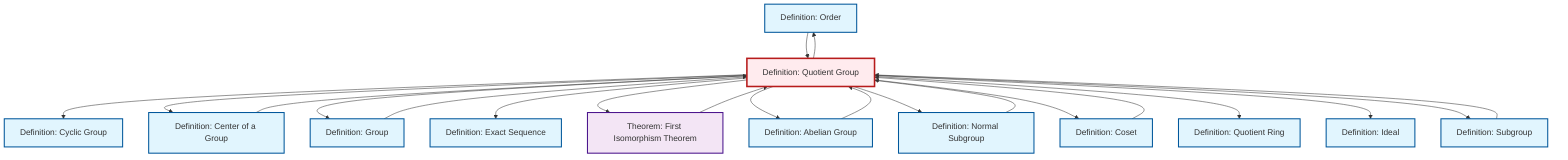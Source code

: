 graph TD
    classDef definition fill:#e1f5fe,stroke:#01579b,stroke-width:2px
    classDef theorem fill:#f3e5f5,stroke:#4a148c,stroke-width:2px
    classDef axiom fill:#fff3e0,stroke:#e65100,stroke-width:2px
    classDef example fill:#e8f5e9,stroke:#1b5e20,stroke-width:2px
    classDef current fill:#ffebee,stroke:#b71c1c,stroke-width:3px
    def-order["Definition: Order"]:::definition
    def-cyclic-group["Definition: Cyclic Group"]:::definition
    def-coset["Definition: Coset"]:::definition
    def-ideal["Definition: Ideal"]:::definition
    def-normal-subgroup["Definition: Normal Subgroup"]:::definition
    def-abelian-group["Definition: Abelian Group"]:::definition
    def-center-of-group["Definition: Center of a Group"]:::definition
    def-quotient-ring["Definition: Quotient Ring"]:::definition
    def-exact-sequence["Definition: Exact Sequence"]:::definition
    def-group["Definition: Group"]:::definition
    def-quotient-group["Definition: Quotient Group"]:::definition
    def-subgroup["Definition: Subgroup"]:::definition
    thm-first-isomorphism["Theorem: First Isomorphism Theorem"]:::theorem
    def-quotient-group --> def-cyclic-group
    def-quotient-group --> def-center-of-group
    thm-first-isomorphism --> def-quotient-group
    def-quotient-group --> def-order
    def-quotient-group --> def-group
    def-subgroup --> def-quotient-group
    def-quotient-group --> def-exact-sequence
    def-quotient-group --> thm-first-isomorphism
    def-quotient-group --> def-abelian-group
    def-normal-subgroup --> def-quotient-group
    def-quotient-group --> def-normal-subgroup
    def-abelian-group --> def-quotient-group
    def-quotient-group --> def-coset
    def-quotient-group --> def-quotient-ring
    def-coset --> def-quotient-group
    def-quotient-group --> def-ideal
    def-group --> def-quotient-group
    def-quotient-group --> def-subgroup
    def-order --> def-quotient-group
    def-center-of-group --> def-quotient-group
    class def-quotient-group current